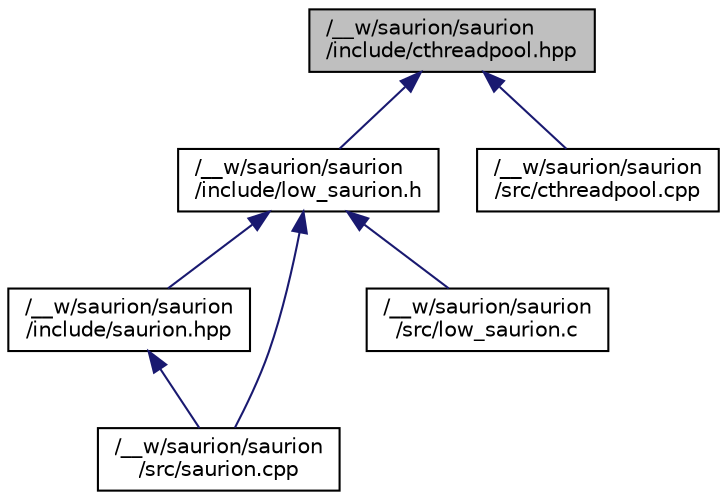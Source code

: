 digraph "/__w/saurion/saurion/include/cthreadpool.hpp"
{
 // LATEX_PDF_SIZE
  edge [fontname="Helvetica",fontsize="10",labelfontname="Helvetica",labelfontsize="10"];
  node [fontname="Helvetica",fontsize="10",shape=record];
  Node1 [label="/__w/saurion/saurion\l/include/cthreadpool.hpp",height=0.2,width=0.4,color="black", fillcolor="grey75", style="filled", fontcolor="black",tooltip=" "];
  Node1 -> Node2 [dir="back",color="midnightblue",fontsize="10",style="solid",fontname="Helvetica"];
  Node2 [label="/__w/saurion/saurion\l/include/low_saurion.h",height=0.2,width=0.4,color="black", fillcolor="white", style="filled",URL="$d3/d68/low__saurion_8h.html",tooltip=" "];
  Node2 -> Node3 [dir="back",color="midnightblue",fontsize="10",style="solid",fontname="Helvetica"];
  Node3 [label="/__w/saurion/saurion\l/include/saurion.hpp",height=0.2,width=0.4,color="black", fillcolor="white", style="filled",URL="$d9/dfe/saurion_8hpp.html",tooltip=" "];
  Node3 -> Node4 [dir="back",color="midnightblue",fontsize="10",style="solid",fontname="Helvetica"];
  Node4 [label="/__w/saurion/saurion\l/src/saurion.cpp",height=0.2,width=0.4,color="black", fillcolor="white", style="filled",URL="$d5/da3/saurion_8cpp.html",tooltip=" "];
  Node2 -> Node5 [dir="back",color="midnightblue",fontsize="10",style="solid",fontname="Helvetica"];
  Node5 [label="/__w/saurion/saurion\l/src/low_saurion.c",height=0.2,width=0.4,color="black", fillcolor="white", style="filled",URL="$de/d27/low__saurion_8c.html",tooltip=" "];
  Node2 -> Node4 [dir="back",color="midnightblue",fontsize="10",style="solid",fontname="Helvetica"];
  Node1 -> Node6 [dir="back",color="midnightblue",fontsize="10",style="solid",fontname="Helvetica"];
  Node6 [label="/__w/saurion/saurion\l/src/cthreadpool.cpp",height=0.2,width=0.4,color="black", fillcolor="white", style="filled",URL="$d8/ddb/cthreadpool_8cpp.html",tooltip=" "];
}
